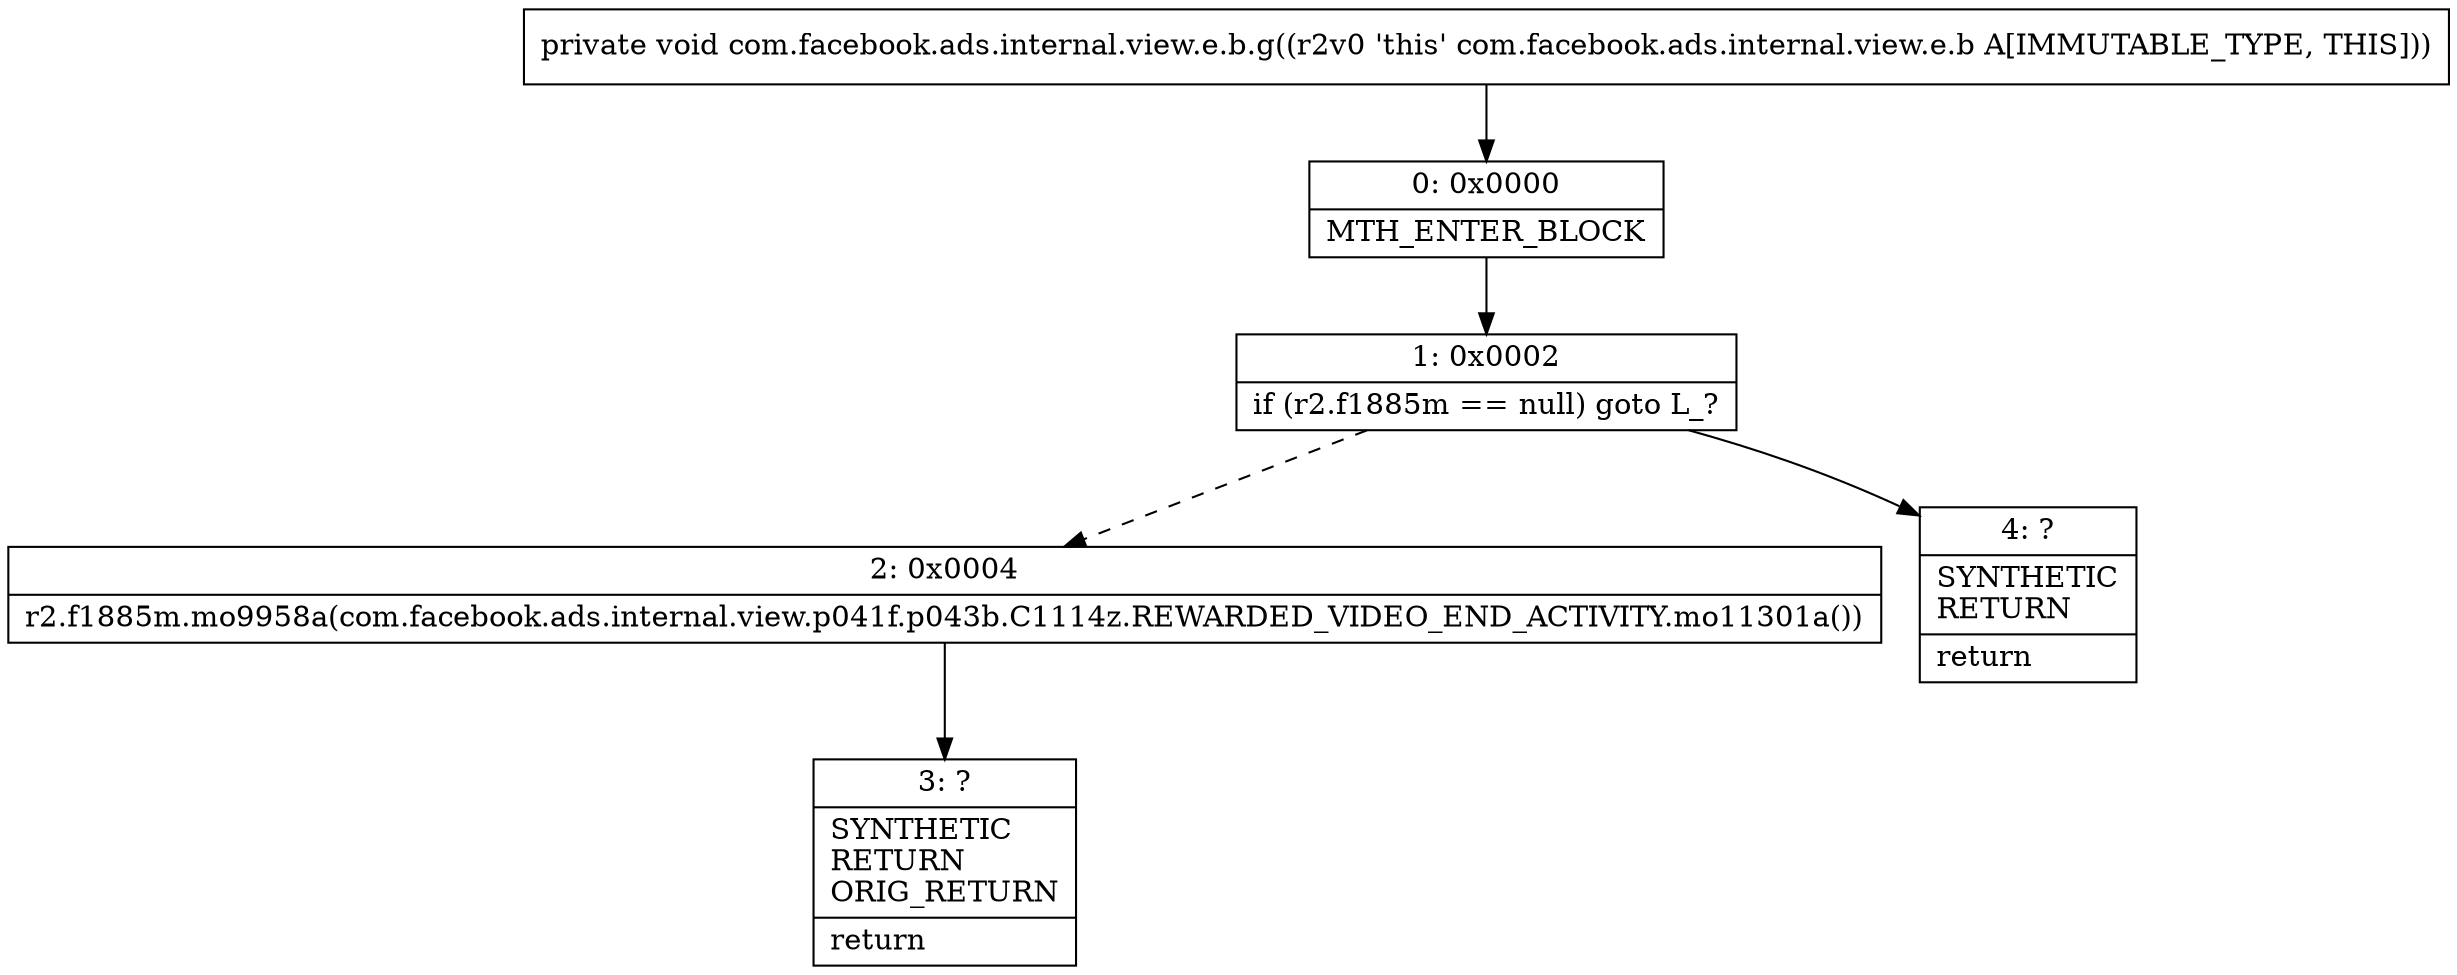 digraph "CFG forcom.facebook.ads.internal.view.e.b.g()V" {
Node_0 [shape=record,label="{0\:\ 0x0000|MTH_ENTER_BLOCK\l}"];
Node_1 [shape=record,label="{1\:\ 0x0002|if (r2.f1885m == null) goto L_?\l}"];
Node_2 [shape=record,label="{2\:\ 0x0004|r2.f1885m.mo9958a(com.facebook.ads.internal.view.p041f.p043b.C1114z.REWARDED_VIDEO_END_ACTIVITY.mo11301a())\l}"];
Node_3 [shape=record,label="{3\:\ ?|SYNTHETIC\lRETURN\lORIG_RETURN\l|return\l}"];
Node_4 [shape=record,label="{4\:\ ?|SYNTHETIC\lRETURN\l|return\l}"];
MethodNode[shape=record,label="{private void com.facebook.ads.internal.view.e.b.g((r2v0 'this' com.facebook.ads.internal.view.e.b A[IMMUTABLE_TYPE, THIS])) }"];
MethodNode -> Node_0;
Node_0 -> Node_1;
Node_1 -> Node_2[style=dashed];
Node_1 -> Node_4;
Node_2 -> Node_3;
}

